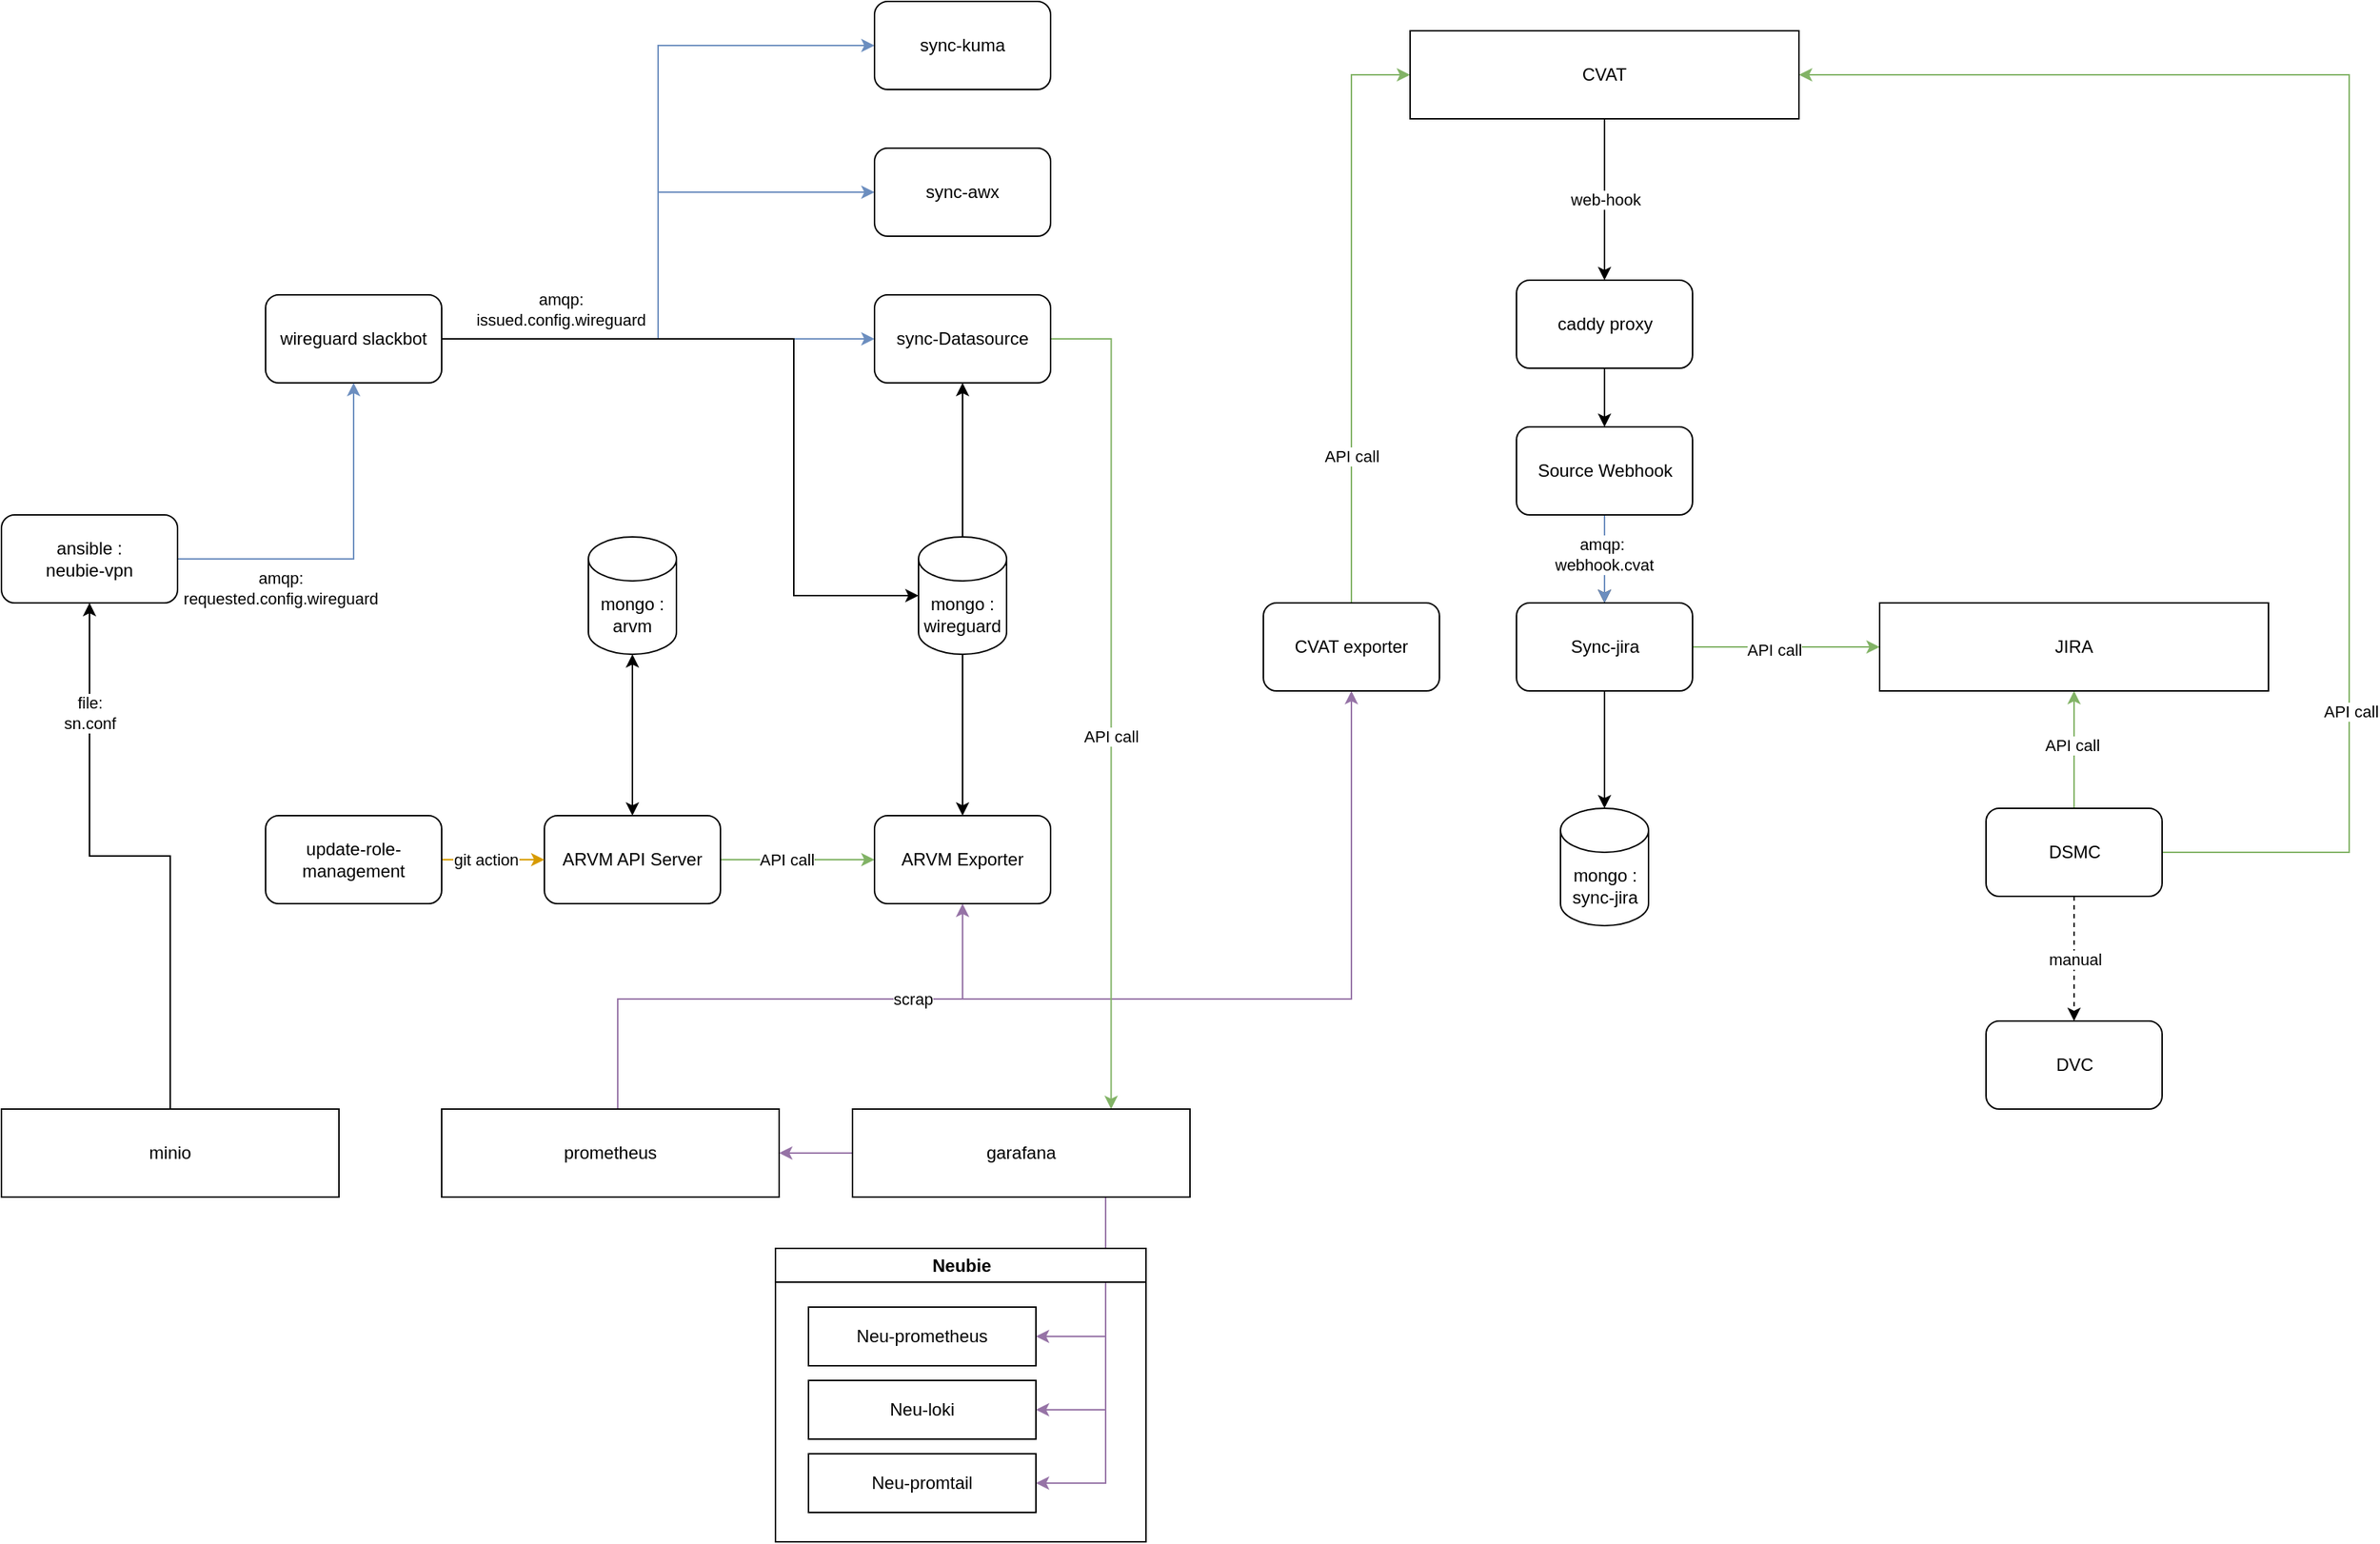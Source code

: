 <mxfile version="24.6.4" type="github" pages="2">
  <diagram name="Page-1" id="fkXmSrqDXGMn1KloiKd-">
    <mxGraphModel dx="738" dy="905" grid="1" gridSize="10" guides="1" tooltips="1" connect="1" arrows="1" fold="1" page="1" pageScale="1" pageWidth="850" pageHeight="1100" math="0" shadow="0">
      <root>
        <mxCell id="0" />
        <mxCell id="1" parent="0" />
        <mxCell id="8QFcEcYpzFaWrhuM-E7l-9" value="" style="edgeStyle=orthogonalEdgeStyle;rounded=0;orthogonalLoop=1;jettySize=auto;html=1;fillColor=#d5e8d4;strokeColor=#82b366;" parent="1" source="DcZjScobFBak7mAWFxaP-1" target="8QFcEcYpzFaWrhuM-E7l-5" edge="1">
          <mxGeometry relative="1" as="geometry" />
        </mxCell>
        <mxCell id="8QFcEcYpzFaWrhuM-E7l-19" value="API call" style="edgeLabel;html=1;align=center;verticalAlign=middle;resizable=0;points=[];" parent="8QFcEcYpzFaWrhuM-E7l-9" vertex="1" connectable="0">
          <mxGeometry x="-0.143" relative="1" as="geometry">
            <mxPoint as="offset" />
          </mxGeometry>
        </mxCell>
        <mxCell id="DcZjScobFBak7mAWFxaP-1" value="ARVM API Server" style="rounded=1;whiteSpace=wrap;html=1;" parent="1" vertex="1">
          <mxGeometry x="390" y="585" width="120" height="60" as="geometry" />
        </mxCell>
        <mxCell id="8QFcEcYpzFaWrhuM-E7l-4" value="" style="edgeStyle=orthogonalEdgeStyle;rounded=0;orthogonalLoop=1;jettySize=auto;html=1;verticalAlign=middle;startArrow=classic;startFill=1;" parent="1" source="8QFcEcYpzFaWrhuM-E7l-1" target="DcZjScobFBak7mAWFxaP-1" edge="1">
          <mxGeometry relative="1" as="geometry" />
        </mxCell>
        <mxCell id="8QFcEcYpzFaWrhuM-E7l-1" value="mongo : arvm" style="shape=cylinder3;whiteSpace=wrap;html=1;boundedLbl=1;backgroundOutline=1;size=15;" parent="1" vertex="1">
          <mxGeometry x="420" y="395" width="60" height="80" as="geometry" />
        </mxCell>
        <mxCell id="8QFcEcYpzFaWrhuM-E7l-5" value="ARVM Exporter" style="rounded=1;whiteSpace=wrap;html=1;" parent="1" vertex="1">
          <mxGeometry x="615" y="585" width="120" height="60" as="geometry" />
        </mxCell>
        <mxCell id="8QFcEcYpzFaWrhuM-E7l-8" value="" style="edgeStyle=orthogonalEdgeStyle;rounded=0;orthogonalLoop=1;jettySize=auto;html=1;" parent="1" source="8QFcEcYpzFaWrhuM-E7l-6" target="8QFcEcYpzFaWrhuM-E7l-5" edge="1">
          <mxGeometry relative="1" as="geometry" />
        </mxCell>
        <mxCell id="qT17-lJc4zyeG5LToPcP-3" value="" style="edgeStyle=orthogonalEdgeStyle;rounded=0;orthogonalLoop=1;jettySize=auto;html=1;" edge="1" parent="1" source="8QFcEcYpzFaWrhuM-E7l-6" target="qT17-lJc4zyeG5LToPcP-1">
          <mxGeometry relative="1" as="geometry" />
        </mxCell>
        <mxCell id="8QFcEcYpzFaWrhuM-E7l-6" value="mongo : wireguard" style="shape=cylinder3;whiteSpace=wrap;html=1;boundedLbl=1;backgroundOutline=1;size=15;" parent="1" vertex="1">
          <mxGeometry x="645" y="395" width="60" height="80" as="geometry" />
        </mxCell>
        <mxCell id="qT17-lJc4zyeG5LToPcP-25" style="edgeStyle=orthogonalEdgeStyle;rounded=0;orthogonalLoop=1;jettySize=auto;html=1;entryX=0.5;entryY=1;entryDx=0;entryDy=0;fillColor=#e1d5e7;strokeColor=#9673a6;" edge="1" parent="1" source="8QFcEcYpzFaWrhuM-E7l-10" target="de3cfVsWMGZ8hJU_Ik_w-18">
          <mxGeometry relative="1" as="geometry">
            <Array as="points">
              <mxPoint x="440" y="710" />
              <mxPoint x="940" y="710" />
            </Array>
          </mxGeometry>
        </mxCell>
        <mxCell id="qT17-lJc4zyeG5LToPcP-30" style="edgeStyle=orthogonalEdgeStyle;rounded=0;orthogonalLoop=1;jettySize=auto;html=1;entryX=0.5;entryY=1;entryDx=0;entryDy=0;fillColor=#e1d5e7;strokeColor=#9673a6;" edge="1" parent="1" source="8QFcEcYpzFaWrhuM-E7l-10" target="8QFcEcYpzFaWrhuM-E7l-5">
          <mxGeometry relative="1" as="geometry">
            <Array as="points">
              <mxPoint x="440" y="710" />
              <mxPoint x="675" y="710" />
            </Array>
          </mxGeometry>
        </mxCell>
        <mxCell id="qT17-lJc4zyeG5LToPcP-31" value="scrap" style="edgeLabel;html=1;align=center;verticalAlign=middle;resizable=0;points=[];" vertex="1" connectable="0" parent="qT17-lJc4zyeG5LToPcP-30">
          <mxGeometry x="0.472" relative="1" as="geometry">
            <mxPoint as="offset" />
          </mxGeometry>
        </mxCell>
        <mxCell id="8QFcEcYpzFaWrhuM-E7l-10" value="prometheus" style="rounded=0;whiteSpace=wrap;html=1;" parent="1" vertex="1">
          <mxGeometry x="320" y="785" width="230" height="60" as="geometry" />
        </mxCell>
        <mxCell id="8QFcEcYpzFaWrhuM-E7l-16" value="" style="edgeStyle=orthogonalEdgeStyle;rounded=0;orthogonalLoop=1;jettySize=auto;html=1;" parent="1" source="8QFcEcYpzFaWrhuM-E7l-12" target="8QFcEcYpzFaWrhuM-E7l-15" edge="1">
          <mxGeometry relative="1" as="geometry" />
        </mxCell>
        <mxCell id="8QFcEcYpzFaWrhuM-E7l-17" value="" style="edgeStyle=orthogonalEdgeStyle;rounded=0;orthogonalLoop=1;jettySize=auto;html=1;fillColor=#dae8fc;strokeColor=#6c8ebf;" parent="1" source="8QFcEcYpzFaWrhuM-E7l-12" target="8QFcEcYpzFaWrhuM-E7l-15" edge="1">
          <mxGeometry relative="1" as="geometry" />
        </mxCell>
        <mxCell id="8QFcEcYpzFaWrhuM-E7l-18" value="amqp:&amp;nbsp;&lt;br&gt;webhook.cvat" style="edgeLabel;html=1;align=center;verticalAlign=middle;resizable=0;points=[];" parent="8QFcEcYpzFaWrhuM-E7l-17" vertex="1" connectable="0">
          <mxGeometry x="-0.12" y="-1" relative="1" as="geometry">
            <mxPoint as="offset" />
          </mxGeometry>
        </mxCell>
        <mxCell id="8QFcEcYpzFaWrhuM-E7l-12" value="Source Webhook" style="rounded=1;whiteSpace=wrap;html=1;" parent="1" vertex="1">
          <mxGeometry x="1052.5" y="320" width="120" height="60" as="geometry" />
        </mxCell>
        <mxCell id="8QFcEcYpzFaWrhuM-E7l-14" value="" style="edgeStyle=orthogonalEdgeStyle;rounded=0;orthogonalLoop=1;jettySize=auto;html=1;" parent="1" source="8QFcEcYpzFaWrhuM-E7l-13" target="8QFcEcYpzFaWrhuM-E7l-12" edge="1">
          <mxGeometry relative="1" as="geometry" />
        </mxCell>
        <mxCell id="8QFcEcYpzFaWrhuM-E7l-13" value="caddy proxy" style="rounded=1;whiteSpace=wrap;html=1;" parent="1" vertex="1">
          <mxGeometry x="1052.5" y="220" width="120" height="60" as="geometry" />
        </mxCell>
        <mxCell id="8zPTLsI89GPhtEggklUx-4" value="" style="edgeStyle=orthogonalEdgeStyle;rounded=0;orthogonalLoop=1;jettySize=auto;html=1;" parent="1" source="8QFcEcYpzFaWrhuM-E7l-15" target="8zPTLsI89GPhtEggklUx-3" edge="1">
          <mxGeometry relative="1" as="geometry" />
        </mxCell>
        <mxCell id="de3cfVsWMGZ8hJU_Ik_w-11" style="edgeStyle=orthogonalEdgeStyle;rounded=0;orthogonalLoop=1;jettySize=auto;html=1;fillColor=#d5e8d4;strokeColor=#82b366;" parent="1" source="8QFcEcYpzFaWrhuM-E7l-15" target="de3cfVsWMGZ8hJU_Ik_w-2" edge="1">
          <mxGeometry relative="1" as="geometry" />
        </mxCell>
        <mxCell id="de3cfVsWMGZ8hJU_Ik_w-12" value="API call" style="edgeLabel;html=1;align=center;verticalAlign=middle;resizable=0;points=[];" parent="de3cfVsWMGZ8hJU_Ik_w-11" vertex="1" connectable="0">
          <mxGeometry x="-0.129" y="-2" relative="1" as="geometry">
            <mxPoint as="offset" />
          </mxGeometry>
        </mxCell>
        <mxCell id="8QFcEcYpzFaWrhuM-E7l-15" value="Sync-jira" style="rounded=1;whiteSpace=wrap;html=1;" parent="1" vertex="1">
          <mxGeometry x="1052.5" y="440" width="120" height="60" as="geometry" />
        </mxCell>
        <mxCell id="8zPTLsI89GPhtEggklUx-2" value="web-hook" style="edgeStyle=orthogonalEdgeStyle;rounded=0;orthogonalLoop=1;jettySize=auto;html=1;" parent="1" source="8zPTLsI89GPhtEggklUx-1" target="8QFcEcYpzFaWrhuM-E7l-13" edge="1">
          <mxGeometry relative="1" as="geometry" />
        </mxCell>
        <mxCell id="de3cfVsWMGZ8hJU_Ik_w-16" style="edgeStyle=orthogonalEdgeStyle;rounded=0;orthogonalLoop=1;jettySize=auto;html=1;exitX=1;exitY=0.5;exitDx=0;exitDy=0;entryX=1;entryY=0.5;entryDx=0;entryDy=0;startArrow=classic;startFill=1;endArrow=none;endFill=0;fillColor=#d5e8d4;strokeColor=#82b366;" parent="1" source="8zPTLsI89GPhtEggklUx-1" target="de3cfVsWMGZ8hJU_Ik_w-13" edge="1">
          <mxGeometry relative="1" as="geometry">
            <Array as="points">
              <mxPoint x="1620" y="80" />
              <mxPoint x="1620" y="610" />
            </Array>
          </mxGeometry>
        </mxCell>
        <mxCell id="qT17-lJc4zyeG5LToPcP-28" value="API call" style="edgeLabel;html=1;align=center;verticalAlign=middle;resizable=0;points=[];" vertex="1" connectable="0" parent="de3cfVsWMGZ8hJU_Ik_w-16">
          <mxGeometry x="0.567" y="1" relative="1" as="geometry">
            <mxPoint as="offset" />
          </mxGeometry>
        </mxCell>
        <mxCell id="de3cfVsWMGZ8hJU_Ik_w-19" style="edgeStyle=orthogonalEdgeStyle;rounded=0;orthogonalLoop=1;jettySize=auto;html=1;exitX=0;exitY=0.5;exitDx=0;exitDy=0;fillColor=#d5e8d4;strokeColor=#82b366;startArrow=classic;startFill=1;endArrow=none;endFill=0;" parent="1" source="8zPTLsI89GPhtEggklUx-1" target="de3cfVsWMGZ8hJU_Ik_w-18" edge="1">
          <mxGeometry relative="1" as="geometry" />
        </mxCell>
        <mxCell id="de3cfVsWMGZ8hJU_Ik_w-20" value="API call" style="edgeLabel;html=1;align=center;verticalAlign=middle;resizable=0;points=[];" parent="de3cfVsWMGZ8hJU_Ik_w-19" vertex="1" connectable="0">
          <mxGeometry x="0.28" y="1" relative="1" as="geometry">
            <mxPoint x="-1" y="44" as="offset" />
          </mxGeometry>
        </mxCell>
        <mxCell id="8zPTLsI89GPhtEggklUx-1" value="CVAT" style="rounded=0;whiteSpace=wrap;html=1;" parent="1" vertex="1">
          <mxGeometry x="980" y="50" width="265" height="60" as="geometry" />
        </mxCell>
        <mxCell id="8zPTLsI89GPhtEggklUx-3" value="mongo : sync-jira" style="shape=cylinder3;whiteSpace=wrap;html=1;boundedLbl=1;backgroundOutline=1;size=15;" parent="1" vertex="1">
          <mxGeometry x="1082.5" y="580" width="60" height="80" as="geometry" />
        </mxCell>
        <mxCell id="XQ-C5GzcrMIA5m7cdBi8-3" value="" style="edgeStyle=orthogonalEdgeStyle;rounded=0;orthogonalLoop=1;jettySize=auto;html=1;fillColor=#ffe6cc;strokeColor=#d79b00;" parent="1" source="XQ-C5GzcrMIA5m7cdBi8-2" target="DcZjScobFBak7mAWFxaP-1" edge="1">
          <mxGeometry relative="1" as="geometry" />
        </mxCell>
        <mxCell id="de3cfVsWMGZ8hJU_Ik_w-1" value="git action" style="edgeLabel;html=1;align=center;verticalAlign=middle;resizable=0;points=[];" parent="XQ-C5GzcrMIA5m7cdBi8-3" vertex="1" connectable="0">
          <mxGeometry x="0.114" y="-1" relative="1" as="geometry">
            <mxPoint x="-9" y="-1" as="offset" />
          </mxGeometry>
        </mxCell>
        <mxCell id="XQ-C5GzcrMIA5m7cdBi8-2" value="update-role-management" style="rounded=1;whiteSpace=wrap;html=1;" parent="1" vertex="1">
          <mxGeometry x="200" y="585" width="120" height="60" as="geometry" />
        </mxCell>
        <mxCell id="de3cfVsWMGZ8hJU_Ik_w-15" value="" style="edgeStyle=orthogonalEdgeStyle;rounded=0;orthogonalLoop=1;jettySize=auto;html=1;startArrow=classic;startFill=1;endArrow=none;endFill=0;fillColor=#d5e8d4;strokeColor=#82b366;" parent="1" source="de3cfVsWMGZ8hJU_Ik_w-2" target="de3cfVsWMGZ8hJU_Ik_w-13" edge="1">
          <mxGeometry relative="1" as="geometry" />
        </mxCell>
        <mxCell id="qT17-lJc4zyeG5LToPcP-44" value="API call" style="edgeLabel;html=1;align=center;verticalAlign=middle;resizable=0;points=[];" vertex="1" connectable="0" parent="de3cfVsWMGZ8hJU_Ik_w-15">
          <mxGeometry x="-0.088" y="-2" relative="1" as="geometry">
            <mxPoint as="offset" />
          </mxGeometry>
        </mxCell>
        <mxCell id="de3cfVsWMGZ8hJU_Ik_w-2" value="JIRA" style="rounded=0;whiteSpace=wrap;html=1;" parent="1" vertex="1">
          <mxGeometry x="1300" y="440" width="265" height="60" as="geometry" />
        </mxCell>
        <mxCell id="de3cfVsWMGZ8hJU_Ik_w-17" value="manual" style="edgeStyle=orthogonalEdgeStyle;rounded=0;orthogonalLoop=1;jettySize=auto;html=1;dashed=1;" parent="1" source="de3cfVsWMGZ8hJU_Ik_w-13" target="de3cfVsWMGZ8hJU_Ik_w-14" edge="1">
          <mxGeometry relative="1" as="geometry" />
        </mxCell>
        <mxCell id="de3cfVsWMGZ8hJU_Ik_w-13" value="DSMC" style="rounded=1;whiteSpace=wrap;html=1;" parent="1" vertex="1">
          <mxGeometry x="1372.5" y="580" width="120" height="60" as="geometry" />
        </mxCell>
        <mxCell id="de3cfVsWMGZ8hJU_Ik_w-14" value="DVC" style="rounded=1;whiteSpace=wrap;html=1;" parent="1" vertex="1">
          <mxGeometry x="1372.5" y="725" width="120" height="60" as="geometry" />
        </mxCell>
        <mxCell id="de3cfVsWMGZ8hJU_Ik_w-18" value="CVAT exporter" style="rounded=1;whiteSpace=wrap;html=1;" parent="1" vertex="1">
          <mxGeometry x="880" y="440" width="120" height="60" as="geometry" />
        </mxCell>
        <mxCell id="qT17-lJc4zyeG5LToPcP-26" style="edgeStyle=orthogonalEdgeStyle;rounded=0;orthogonalLoop=1;jettySize=auto;html=1;entryX=0.75;entryY=0;entryDx=0;entryDy=0;exitX=1;exitY=0.5;exitDx=0;exitDy=0;fillColor=#d5e8d4;strokeColor=#82b366;" edge="1" parent="1" source="qT17-lJc4zyeG5LToPcP-1">
          <mxGeometry relative="1" as="geometry">
            <mxPoint x="770" y="260" as="sourcePoint" />
            <mxPoint x="776.25" y="785" as="targetPoint" />
            <Array as="points">
              <mxPoint x="776" y="260" />
            </Array>
          </mxGeometry>
        </mxCell>
        <mxCell id="qT17-lJc4zyeG5LToPcP-27" value="API call" style="edgeLabel;html=1;align=center;verticalAlign=middle;resizable=0;points=[];" vertex="1" connectable="0" parent="qT17-lJc4zyeG5LToPcP-26">
          <mxGeometry x="0.103" y="-1" relative="1" as="geometry">
            <mxPoint as="offset" />
          </mxGeometry>
        </mxCell>
        <mxCell id="qT17-lJc4zyeG5LToPcP-1" value="sync-Datasource" style="rounded=1;whiteSpace=wrap;html=1;" vertex="1" parent="1">
          <mxGeometry x="615" y="230" width="120" height="60" as="geometry" />
        </mxCell>
        <mxCell id="qT17-lJc4zyeG5LToPcP-5" value="" style="edgeStyle=orthogonalEdgeStyle;rounded=0;orthogonalLoop=1;jettySize=auto;html=1;fillColor=#dae8fc;strokeColor=#6c8ebf;" edge="1" parent="1" source="qT17-lJc4zyeG5LToPcP-4" target="qT17-lJc4zyeG5LToPcP-1">
          <mxGeometry relative="1" as="geometry" />
        </mxCell>
        <mxCell id="qT17-lJc4zyeG5LToPcP-6" value="amqp:&lt;br&gt;issued.config.wireguard" style="edgeLabel;html=1;align=center;verticalAlign=middle;resizable=0;points=[];" vertex="1" connectable="0" parent="qT17-lJc4zyeG5LToPcP-5">
          <mxGeometry x="-0.048" y="-4" relative="1" as="geometry">
            <mxPoint x="-60" y="-24" as="offset" />
          </mxGeometry>
        </mxCell>
        <mxCell id="qT17-lJc4zyeG5LToPcP-13" style="edgeStyle=orthogonalEdgeStyle;rounded=0;orthogonalLoop=1;jettySize=auto;html=1;entryX=0;entryY=0.5;entryDx=0;entryDy=0;fillColor=#dae8fc;strokeColor=#6c8ebf;" edge="1" parent="1" source="qT17-lJc4zyeG5LToPcP-4" target="qT17-lJc4zyeG5LToPcP-11">
          <mxGeometry relative="1" as="geometry" />
        </mxCell>
        <mxCell id="qT17-lJc4zyeG5LToPcP-16" style="edgeStyle=orthogonalEdgeStyle;rounded=0;orthogonalLoop=1;jettySize=auto;html=1;entryX=0;entryY=0.5;entryDx=0;entryDy=0;fillColor=#dae8fc;strokeColor=#6c8ebf;" edge="1" parent="1" source="qT17-lJc4zyeG5LToPcP-4" target="qT17-lJc4zyeG5LToPcP-15">
          <mxGeometry relative="1" as="geometry" />
        </mxCell>
        <mxCell id="qT17-lJc4zyeG5LToPcP-4" value="wireguard slackbot" style="rounded=1;whiteSpace=wrap;html=1;" vertex="1" parent="1">
          <mxGeometry x="200" y="230" width="120" height="60" as="geometry" />
        </mxCell>
        <mxCell id="qT17-lJc4zyeG5LToPcP-9" style="edgeStyle=orthogonalEdgeStyle;rounded=0;orthogonalLoop=1;jettySize=auto;html=1;entryX=0.5;entryY=1;entryDx=0;entryDy=0;fillColor=#dae8fc;strokeColor=#6c8ebf;" edge="1" parent="1" source="qT17-lJc4zyeG5LToPcP-7" target="qT17-lJc4zyeG5LToPcP-4">
          <mxGeometry relative="1" as="geometry" />
        </mxCell>
        <mxCell id="qT17-lJc4zyeG5LToPcP-10" value="amqp:&lt;br&gt;requested.config.wireguard" style="edgeLabel;html=1;align=center;verticalAlign=middle;resizable=0;points=[];" vertex="1" connectable="0" parent="qT17-lJc4zyeG5LToPcP-9">
          <mxGeometry x="-0.133" y="2" relative="1" as="geometry">
            <mxPoint x="-34" y="22" as="offset" />
          </mxGeometry>
        </mxCell>
        <mxCell id="qT17-lJc4zyeG5LToPcP-7" value="ansible :&lt;br&gt;neubie-vpn" style="rounded=1;whiteSpace=wrap;html=1;" vertex="1" parent="1">
          <mxGeometry x="20" y="380" width="120" height="60" as="geometry" />
        </mxCell>
        <mxCell id="qT17-lJc4zyeG5LToPcP-11" value="sync-awx" style="rounded=1;whiteSpace=wrap;html=1;" vertex="1" parent="1">
          <mxGeometry x="615" y="130" width="120" height="60" as="geometry" />
        </mxCell>
        <mxCell id="qT17-lJc4zyeG5LToPcP-15" value="sync-kuma" style="rounded=1;whiteSpace=wrap;html=1;" vertex="1" parent="1">
          <mxGeometry x="615" y="30" width="120" height="60" as="geometry" />
        </mxCell>
        <mxCell id="qT17-lJc4zyeG5LToPcP-17" style="edgeStyle=orthogonalEdgeStyle;rounded=0;orthogonalLoop=1;jettySize=auto;html=1;entryX=0;entryY=0.5;entryDx=0;entryDy=0;entryPerimeter=0;" edge="1" parent="1" source="qT17-lJc4zyeG5LToPcP-4" target="8QFcEcYpzFaWrhuM-E7l-6">
          <mxGeometry relative="1" as="geometry">
            <Array as="points">
              <mxPoint x="560" y="260" />
              <mxPoint x="560" y="435" />
            </Array>
          </mxGeometry>
        </mxCell>
        <mxCell id="qT17-lJc4zyeG5LToPcP-22" style="edgeStyle=orthogonalEdgeStyle;rounded=0;orthogonalLoop=1;jettySize=auto;html=1;entryX=0.5;entryY=1;entryDx=0;entryDy=0;" edge="1" parent="1" source="qT17-lJc4zyeG5LToPcP-19" target="qT17-lJc4zyeG5LToPcP-7">
          <mxGeometry relative="1" as="geometry" />
        </mxCell>
        <mxCell id="qT17-lJc4zyeG5LToPcP-23" value="file:&lt;br&gt;sn.conf" style="edgeLabel;html=1;align=center;verticalAlign=middle;resizable=0;points=[];" vertex="1" connectable="0" parent="qT17-lJc4zyeG5LToPcP-22">
          <mxGeometry x="0.43" y="4" relative="1" as="geometry">
            <mxPoint x="4" y="-39" as="offset" />
          </mxGeometry>
        </mxCell>
        <mxCell id="qT17-lJc4zyeG5LToPcP-19" value="minio" style="rounded=0;whiteSpace=wrap;html=1;" vertex="1" parent="1">
          <mxGeometry x="20" y="785" width="230" height="60" as="geometry" />
        </mxCell>
        <mxCell id="qT17-lJc4zyeG5LToPcP-32" value="" style="edgeStyle=orthogonalEdgeStyle;rounded=0;orthogonalLoop=1;jettySize=auto;html=1;fillColor=#e1d5e7;strokeColor=#9673a6;" edge="1" parent="1" source="qT17-lJc4zyeG5LToPcP-29" target="8QFcEcYpzFaWrhuM-E7l-10">
          <mxGeometry relative="1" as="geometry" />
        </mxCell>
        <mxCell id="qT17-lJc4zyeG5LToPcP-41" style="edgeStyle=orthogonalEdgeStyle;rounded=0;orthogonalLoop=1;jettySize=auto;html=1;entryX=1;entryY=0.5;entryDx=0;entryDy=0;exitX=0.75;exitY=1;exitDx=0;exitDy=0;fillColor=#e1d5e7;strokeColor=#9673a6;" edge="1" parent="1" source="qT17-lJc4zyeG5LToPcP-29" target="qT17-lJc4zyeG5LToPcP-33">
          <mxGeometry relative="1" as="geometry" />
        </mxCell>
        <mxCell id="qT17-lJc4zyeG5LToPcP-42" style="edgeStyle=orthogonalEdgeStyle;rounded=0;orthogonalLoop=1;jettySize=auto;html=1;exitX=0.75;exitY=1;exitDx=0;exitDy=0;entryX=1;entryY=0.5;entryDx=0;entryDy=0;fillColor=#e1d5e7;strokeColor=#9673a6;" edge="1" parent="1" source="qT17-lJc4zyeG5LToPcP-29" target="qT17-lJc4zyeG5LToPcP-35">
          <mxGeometry relative="1" as="geometry" />
        </mxCell>
        <mxCell id="qT17-lJc4zyeG5LToPcP-43" style="edgeStyle=orthogonalEdgeStyle;rounded=0;orthogonalLoop=1;jettySize=auto;html=1;exitX=0.75;exitY=1;exitDx=0;exitDy=0;entryX=1;entryY=0.5;entryDx=0;entryDy=0;fillColor=#e1d5e7;strokeColor=#9673a6;" edge="1" parent="1" source="qT17-lJc4zyeG5LToPcP-29" target="qT17-lJc4zyeG5LToPcP-36">
          <mxGeometry relative="1" as="geometry" />
        </mxCell>
        <mxCell id="qT17-lJc4zyeG5LToPcP-29" value="garafana" style="rounded=0;whiteSpace=wrap;html=1;" vertex="1" parent="1">
          <mxGeometry x="600" y="785" width="230" height="60" as="geometry" />
        </mxCell>
        <mxCell id="qT17-lJc4zyeG5LToPcP-34" value="Neubie" style="swimlane;whiteSpace=wrap;html=1;" vertex="1" parent="1">
          <mxGeometry x="547.5" y="880" width="252.5" height="200" as="geometry" />
        </mxCell>
        <mxCell id="qT17-lJc4zyeG5LToPcP-33" value="Neu-prometheus" style="rounded=0;whiteSpace=wrap;html=1;" vertex="1" parent="qT17-lJc4zyeG5LToPcP-34">
          <mxGeometry x="22.5" y="40" width="155" height="40" as="geometry" />
        </mxCell>
        <mxCell id="qT17-lJc4zyeG5LToPcP-35" value="Neu-loki" style="rounded=0;whiteSpace=wrap;html=1;" vertex="1" parent="qT17-lJc4zyeG5LToPcP-34">
          <mxGeometry x="22.5" y="90" width="155" height="40" as="geometry" />
        </mxCell>
        <mxCell id="qT17-lJc4zyeG5LToPcP-36" value="Neu-promtail" style="rounded=0;whiteSpace=wrap;html=1;" vertex="1" parent="qT17-lJc4zyeG5LToPcP-34">
          <mxGeometry x="22.5" y="140" width="155" height="40" as="geometry" />
        </mxCell>
      </root>
    </mxGraphModel>
  </diagram>
  <diagram id="LmmZ_Q6czIiTHf-y6tgO" name="Page-2">
    <mxGraphModel grid="1" page="1" gridSize="10" guides="1" tooltips="1" connect="1" arrows="1" fold="1" pageScale="1" pageWidth="850" pageHeight="1100" math="0" shadow="0">
      <root>
        <mxCell id="0" />
        <mxCell id="1" parent="0" />
      </root>
    </mxGraphModel>
  </diagram>
</mxfile>
